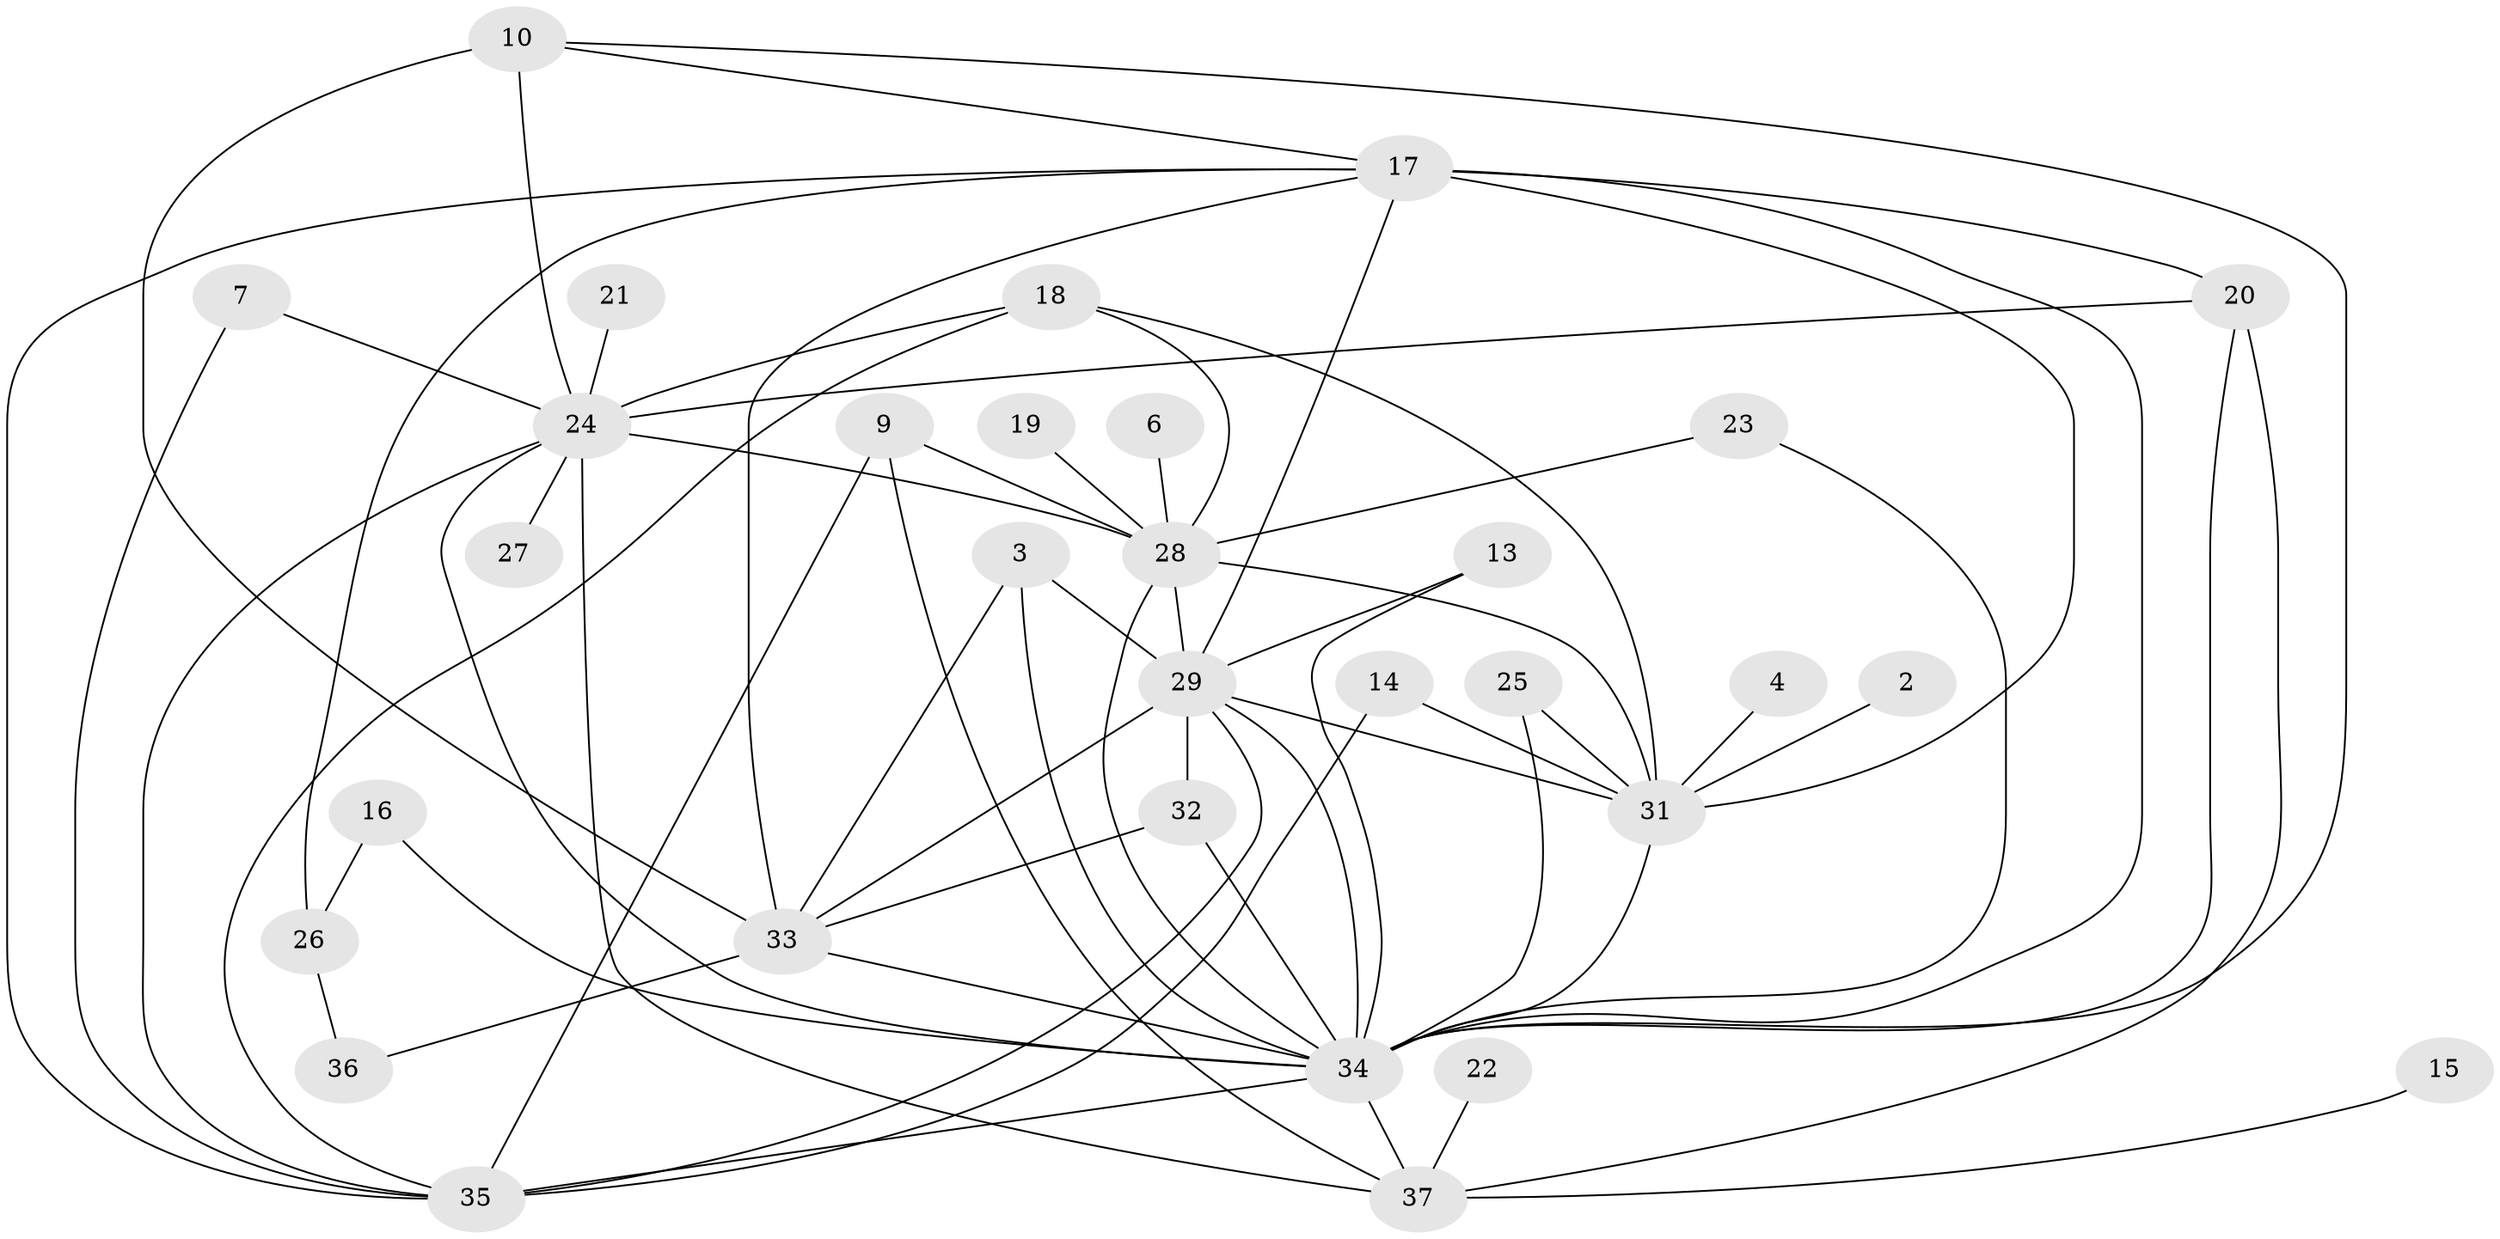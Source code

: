 // original degree distribution, {0: 0.05128205128205128, 1: 0.18803418803418803, 2: 0.3076923076923077, 3: 0.17094017094017094, 4: 0.11965811965811966, 5: 0.10256410256410256, 6: 0.042735042735042736, 8: 0.008547008547008548, 10: 0.008547008547008548}
// Generated by graph-tools (version 1.1) at 2025/35/03/04/25 23:35:55]
// undirected, 31 vertices, 64 edges
graph export_dot {
  node [color=gray90,style=filled];
  2;
  3;
  4;
  6;
  7;
  9;
  10;
  13;
  14;
  15;
  16;
  17;
  18;
  19;
  20;
  21;
  22;
  23;
  24;
  25;
  26;
  27;
  28;
  29;
  31;
  32;
  33;
  34;
  35;
  36;
  37;
  2 -- 31 [weight=1.0];
  3 -- 29 [weight=1.0];
  3 -- 33 [weight=1.0];
  3 -- 34 [weight=1.0];
  4 -- 31 [weight=1.0];
  6 -- 28 [weight=1.0];
  7 -- 24 [weight=1.0];
  7 -- 35 [weight=1.0];
  9 -- 28 [weight=1.0];
  9 -- 35 [weight=1.0];
  9 -- 37 [weight=1.0];
  10 -- 17 [weight=1.0];
  10 -- 24 [weight=1.0];
  10 -- 33 [weight=2.0];
  10 -- 34 [weight=1.0];
  13 -- 29 [weight=1.0];
  13 -- 34 [weight=1.0];
  14 -- 31 [weight=1.0];
  14 -- 35 [weight=1.0];
  15 -- 37 [weight=1.0];
  16 -- 26 [weight=1.0];
  16 -- 34 [weight=1.0];
  17 -- 20 [weight=1.0];
  17 -- 26 [weight=1.0];
  17 -- 29 [weight=1.0];
  17 -- 31 [weight=2.0];
  17 -- 33 [weight=1.0];
  17 -- 34 [weight=1.0];
  17 -- 35 [weight=1.0];
  18 -- 24 [weight=1.0];
  18 -- 28 [weight=1.0];
  18 -- 31 [weight=1.0];
  18 -- 35 [weight=1.0];
  19 -- 28 [weight=1.0];
  20 -- 24 [weight=2.0];
  20 -- 34 [weight=1.0];
  20 -- 37 [weight=1.0];
  21 -- 24 [weight=1.0];
  22 -- 37 [weight=1.0];
  23 -- 28 [weight=1.0];
  23 -- 34 [weight=1.0];
  24 -- 27 [weight=1.0];
  24 -- 28 [weight=1.0];
  24 -- 34 [weight=1.0];
  24 -- 35 [weight=1.0];
  24 -- 37 [weight=1.0];
  25 -- 31 [weight=2.0];
  25 -- 34 [weight=1.0];
  26 -- 36 [weight=1.0];
  28 -- 29 [weight=2.0];
  28 -- 31 [weight=1.0];
  28 -- 34 [weight=1.0];
  29 -- 31 [weight=3.0];
  29 -- 32 [weight=2.0];
  29 -- 33 [weight=1.0];
  29 -- 34 [weight=3.0];
  29 -- 35 [weight=2.0];
  31 -- 34 [weight=3.0];
  32 -- 33 [weight=1.0];
  32 -- 34 [weight=1.0];
  33 -- 34 [weight=1.0];
  33 -- 36 [weight=1.0];
  34 -- 35 [weight=1.0];
  34 -- 37 [weight=1.0];
}
